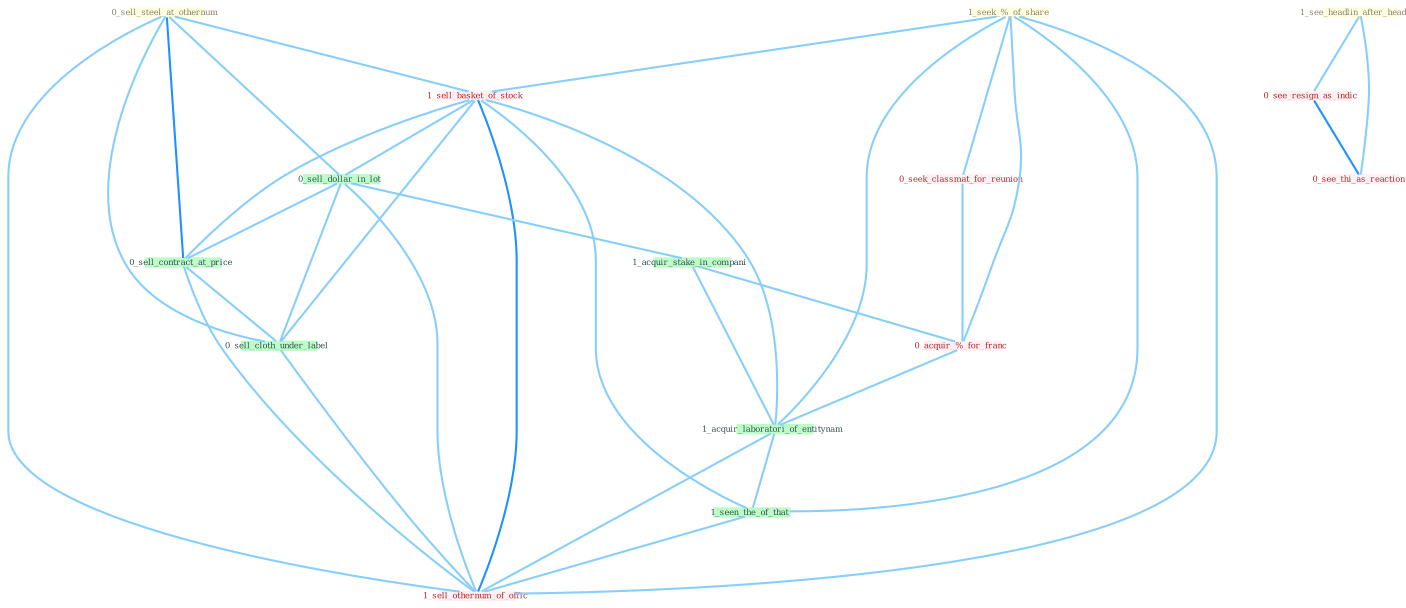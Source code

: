 Graph G{ 
    node
    [shape=polygon,style=filled,width=.5,height=.06,color="#BDFCC9",fixedsize=true,fontsize=4,
    fontcolor="#2f4f4f"];
    {node
    [color="#ffffe0", fontcolor="#8b7d6b"] "0_sell_steel_at_othernum " "1_seek_%_of_share " "1_see_headlin_after_headlin "}
{node [color="#fff0f5", fontcolor="#b22222"] "0_seek_classmat_for_reunion " "1_sell_basket_of_stock " "0_see_resign_as_indic " "0_acquir_%_for_franc " "1_sell_othernum_of_offic " "0_see_thi_as_reaction "}
edge [color="#B0E2FF"];

	"0_sell_steel_at_othernum " -- "1_sell_basket_of_stock " [w="1", color="#87cefa" ];
	"0_sell_steel_at_othernum " -- "0_sell_dollar_in_lot " [w="1", color="#87cefa" ];
	"0_sell_steel_at_othernum " -- "0_sell_contract_at_price " [w="2", color="#1e90ff" , len=0.8];
	"0_sell_steel_at_othernum " -- "0_sell_cloth_under_label " [w="1", color="#87cefa" ];
	"0_sell_steel_at_othernum " -- "1_sell_othernum_of_offic " [w="1", color="#87cefa" ];
	"1_seek_%_of_share " -- "0_seek_classmat_for_reunion " [w="1", color="#87cefa" ];
	"1_seek_%_of_share " -- "1_sell_basket_of_stock " [w="1", color="#87cefa" ];
	"1_seek_%_of_share " -- "0_acquir_%_for_franc " [w="1", color="#87cefa" ];
	"1_seek_%_of_share " -- "1_acquir_laboratori_of_entitynam " [w="1", color="#87cefa" ];
	"1_seek_%_of_share " -- "1_seen_the_of_that " [w="1", color="#87cefa" ];
	"1_seek_%_of_share " -- "1_sell_othernum_of_offic " [w="1", color="#87cefa" ];
	"1_see_headlin_after_headlin " -- "0_see_resign_as_indic " [w="1", color="#87cefa" ];
	"1_see_headlin_after_headlin " -- "0_see_thi_as_reaction " [w="1", color="#87cefa" ];
	"0_seek_classmat_for_reunion " -- "0_acquir_%_for_franc " [w="1", color="#87cefa" ];
	"1_sell_basket_of_stock " -- "0_sell_dollar_in_lot " [w="1", color="#87cefa" ];
	"1_sell_basket_of_stock " -- "0_sell_contract_at_price " [w="1", color="#87cefa" ];
	"1_sell_basket_of_stock " -- "1_acquir_laboratori_of_entitynam " [w="1", color="#87cefa" ];
	"1_sell_basket_of_stock " -- "0_sell_cloth_under_label " [w="1", color="#87cefa" ];
	"1_sell_basket_of_stock " -- "1_seen_the_of_that " [w="1", color="#87cefa" ];
	"1_sell_basket_of_stock " -- "1_sell_othernum_of_offic " [w="2", color="#1e90ff" , len=0.8];
	"0_sell_dollar_in_lot " -- "1_acquir_stake_in_compani " [w="1", color="#87cefa" ];
	"0_sell_dollar_in_lot " -- "0_sell_contract_at_price " [w="1", color="#87cefa" ];
	"0_sell_dollar_in_lot " -- "0_sell_cloth_under_label " [w="1", color="#87cefa" ];
	"0_sell_dollar_in_lot " -- "1_sell_othernum_of_offic " [w="1", color="#87cefa" ];
	"0_see_resign_as_indic " -- "0_see_thi_as_reaction " [w="2", color="#1e90ff" , len=0.8];
	"1_acquir_stake_in_compani " -- "0_acquir_%_for_franc " [w="1", color="#87cefa" ];
	"1_acquir_stake_in_compani " -- "1_acquir_laboratori_of_entitynam " [w="1", color="#87cefa" ];
	"0_acquir_%_for_franc " -- "1_acquir_laboratori_of_entitynam " [w="1", color="#87cefa" ];
	"0_sell_contract_at_price " -- "0_sell_cloth_under_label " [w="1", color="#87cefa" ];
	"0_sell_contract_at_price " -- "1_sell_othernum_of_offic " [w="1", color="#87cefa" ];
	"1_acquir_laboratori_of_entitynam " -- "1_seen_the_of_that " [w="1", color="#87cefa" ];
	"1_acquir_laboratori_of_entitynam " -- "1_sell_othernum_of_offic " [w="1", color="#87cefa" ];
	"0_sell_cloth_under_label " -- "1_sell_othernum_of_offic " [w="1", color="#87cefa" ];
	"1_seen_the_of_that " -- "1_sell_othernum_of_offic " [w="1", color="#87cefa" ];
}